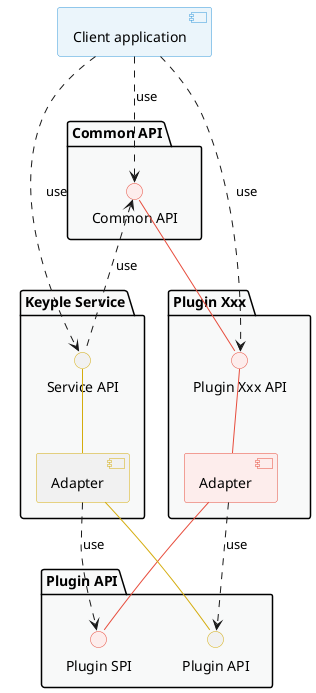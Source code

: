 @startuml

' == THEME ==

'Couleurs issues de : https://htmlcolorcodes.com/fr/tableau-de-couleur/tableau-de-couleur-design-plat/
!define COLOR_YELLOW D4AC0D
!define COLOR_RED E74C3C
!define COLOR_PURPLE 8E44AD
!define COLOR_BLUE 3498DB
!define COLOR_GREEN 27AE60
!define COLOR_GREY 2C3E50

!define C_GREY1 F8F9F9
!define C_GREY2 F2F3F4
!define C_GREY3 E5E7E9
!define C_GREY4 D7DBDD
!define C_GREY5 CACFD2
!define C_GREY6 BDC3C7
!define C_LINK 3498DB
!define C_USE 27AE60

skinparam Shadowing false
skinparam component {
    BorderColor #D4AC0D
    ' Red
    BackgroundColor<<red>> #FDEDEC
    BorderColor<<red>> #E74C3C
    ' Purple
    BackgroundColor<<purple>> #F4ECF7
    BorderColor<<purple>> #8E44AD
    ' blue
    BackgroundColor<<blue>> #EBF5FB
    BorderColor<<blue>> #3498DB
    ' Green
    BackgroundColor<<green>> #E9F7EF
    BorderColor<<green>> #27AE60
    ' Grey
    BackgroundColor<<grey>> #EAECEE
    BorderColor<<grey>> #2C3E50
}
skinparam interface {
    BorderColor #D4AC0D
    ' Red
    BackgroundColor<<red>> #FDEDEC
    BorderColor<<red>> #E74C3C
    ' Purple
    BackgroundColor<<purple>> #F4ECF7
    BorderColor<<purple>> #8E44AD
    ' blue
    BackgroundColor<<blue>> #EBF5FB
    BorderColor<<blue>> #3498DB
    ' Green
    BackgroundColor<<green>> #E9F7EF
    BorderColor<<green>> #27AE60
    ' Grey
    BackgroundColor<<grey>> #EAECEE
    BorderColor<<grey>> #2C3E50
}
hide <<red>> stereotype
hide <<purple>> stereotype
hide <<blue>> stereotype
hide <<green>> stereotype
hide <<grey>> stereotype

' == COMPONENTS ==

[Client application] as application <<blue>>
package "Common API" as packCommonApi {
    interface "Common API" as commonApi <<red>>
}
package "Keyple Service" as packService {
    interface "Service API" as serviceApi
    [Adapter] as service
}
package "Plugin Xxx" as packPlugin {
    interface "Plugin Xxx API" as specificPluginApi <<red>>
    [Adapter] as plugin <<red>>
}
package "Plugin API" as packPluginApi {
    interface "Plugin SPI" as pluginSpi <<red>>
    interface "Plugin API" as pluginApi
}

' == ASSOCIATIONS ==

specificPluginApi -up- commonApi #COLOR_RED
plugin -up- specificPluginApi #COLOR_RED
plugin -- pluginSpi #COLOR_RED

service -up- serviceApi #COLOR_YELLOW
service -- pluginApi #COLOR_YELLOW

' USE

application ..> commonApi : use
application ..> specificPluginApi : use
application ..> serviceApi : use

serviceApi .up.> commonApi : use
service ..> pluginSpi : use

plugin ..> pluginApi : use

' == STYLE ==

package packPlugin #C_GREY1 {
}
package packService #C_GREY1 {
}
package packCommonApi #C_GREY1 {
}
package packPluginApi #C_GREY1 {
}

@enduml